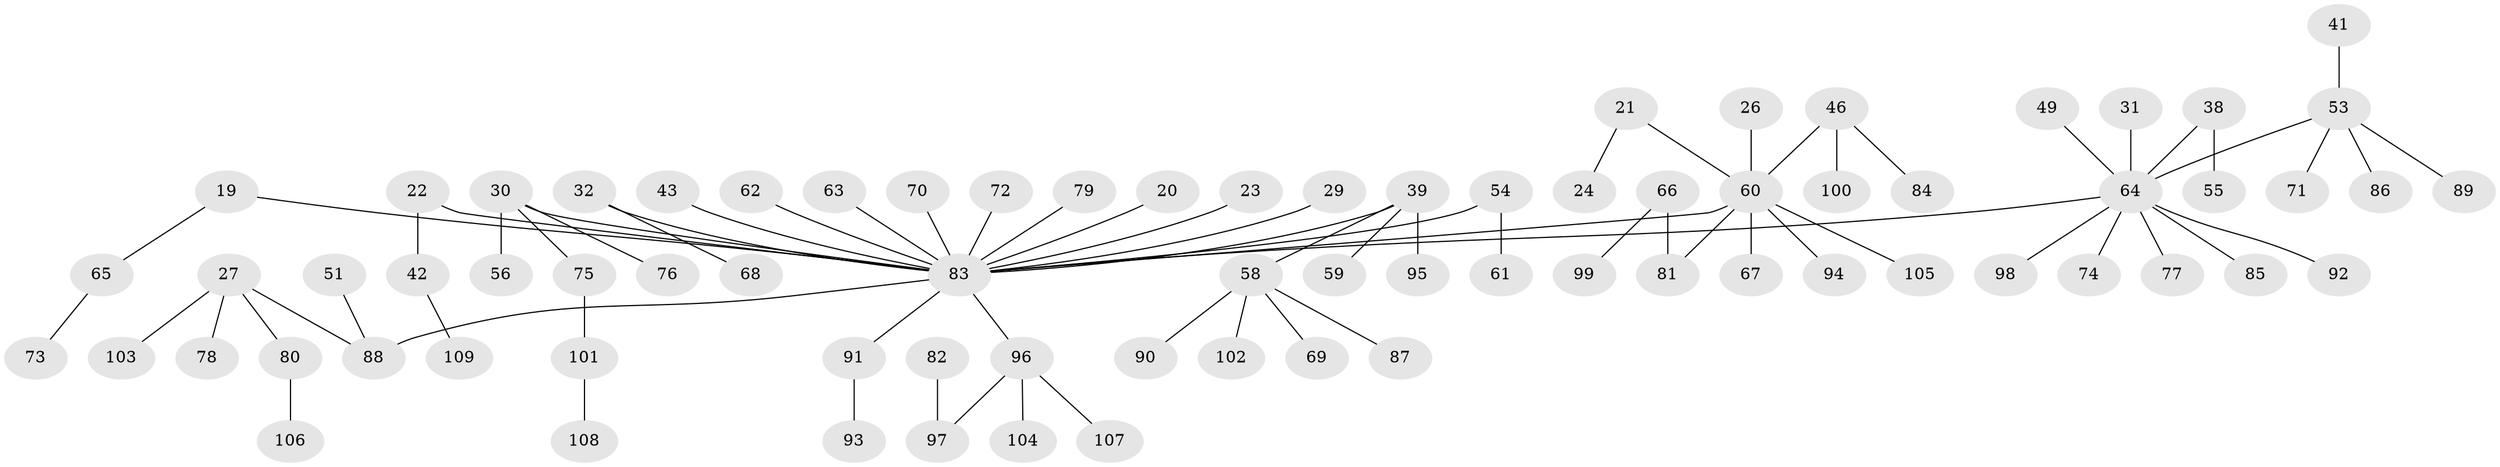 // original degree distribution, {5: 0.027522935779816515, 4: 0.10091743119266056, 3: 0.13761467889908258, 2: 0.1926605504587156, 7: 0.009174311926605505, 6: 0.009174311926605505, 1: 0.5229357798165137}
// Generated by graph-tools (version 1.1) at 2025/56/03/04/25 21:56:44]
// undirected, 76 vertices, 75 edges
graph export_dot {
graph [start="1"]
  node [color=gray90,style=filled];
  19;
  20;
  21;
  22;
  23;
  24;
  26;
  27;
  29;
  30;
  31;
  32 [super="+9"];
  38;
  39;
  41;
  42;
  43;
  46;
  49;
  51;
  53 [super="+17"];
  54;
  55;
  56;
  58 [super="+57"];
  59;
  60 [super="+15+11+14"];
  61;
  62;
  63;
  64 [super="+44+16+50+13"];
  65;
  66;
  67;
  68;
  69;
  70;
  71;
  72;
  73;
  74;
  75;
  76;
  77;
  78;
  79;
  80;
  81 [super="+37"];
  82;
  83 [super="+6+1+8+33+7+34"];
  84;
  85;
  86;
  87;
  88 [super="+18"];
  89;
  90;
  91;
  92;
  93;
  94;
  95;
  96 [super="+52"];
  97 [super="+47"];
  98;
  99;
  100;
  101;
  102;
  103;
  104;
  105;
  106;
  107;
  108;
  109;
  19 -- 65;
  19 -- 83;
  20 -- 83;
  21 -- 24;
  21 -- 60;
  22 -- 42;
  22 -- 83;
  23 -- 83;
  26 -- 60;
  27 -- 78;
  27 -- 80;
  27 -- 103;
  27 -- 88;
  29 -- 83;
  30 -- 56;
  30 -- 75;
  30 -- 76;
  30 -- 83;
  31 -- 64;
  32 -- 68;
  32 -- 83;
  38 -- 55;
  38 -- 64;
  39 -- 59;
  39 -- 95;
  39 -- 83;
  39 -- 58;
  41 -- 53;
  42 -- 109;
  43 -- 83;
  46 -- 84;
  46 -- 100;
  46 -- 60;
  49 -- 64;
  51 -- 88;
  53 -- 71;
  53 -- 86;
  53 -- 89;
  53 -- 64;
  54 -- 61;
  54 -- 83;
  58 -- 69;
  58 -- 90;
  58 -- 87;
  58 -- 102;
  60 -- 67;
  60 -- 94;
  60 -- 105;
  60 -- 83;
  60 -- 81;
  62 -- 83;
  63 -- 83;
  64 -- 74;
  64 -- 92;
  64 -- 98;
  64 -- 83;
  64 -- 77;
  64 -- 85;
  65 -- 73;
  66 -- 99;
  66 -- 81;
  70 -- 83;
  72 -- 83;
  75 -- 101;
  79 -- 83;
  80 -- 106;
  82 -- 97;
  83 -- 96;
  83 -- 91;
  83 -- 88;
  91 -- 93;
  96 -- 97;
  96 -- 104;
  96 -- 107;
  101 -- 108;
}
